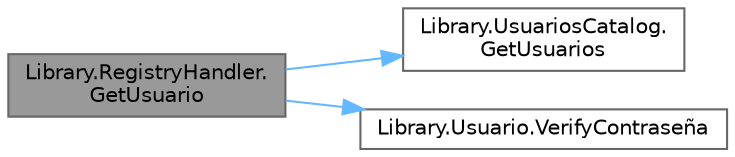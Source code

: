 digraph "Library.RegistryHandler.GetUsuario"
{
 // INTERACTIVE_SVG=YES
 // LATEX_PDF_SIZE
  bgcolor="transparent";
  edge [fontname=Helvetica,fontsize=10,labelfontname=Helvetica,labelfontsize=10];
  node [fontname=Helvetica,fontsize=10,shape=box,height=0.2,width=0.4];
  rankdir="LR";
  Node1 [label="Library.RegistryHandler.\lGetUsuario",height=0.2,width=0.4,color="gray40", fillcolor="grey60", style="filled", fontcolor="black",tooltip="Método para obtener los datos de un Usuario"];
  Node1 -> Node2 [color="steelblue1",style="solid"];
  Node2 [label="Library.UsuariosCatalog.\lGetUsuarios",height=0.2,width=0.4,color="grey40", fillcolor="white", style="filled",URL="$classLibrary_1_1UsuariosCatalog.html#a6a3f81b438afc68cd3809e603728f9bb",tooltip="Método para conocer los usuarios"];
  Node1 -> Node3 [color="steelblue1",style="solid"];
  Node3 [label="Library.Usuario.VerifyContraseña",height=0.2,width=0.4,color="grey40", fillcolor="white", style="filled",URL="$classLibrary_1_1Usuario.html#acbdfa6138482340a11d788735778f6ec",tooltip="Método verificar que la contraseña sea igual a la anteriormente ingresada al iniciar sesión"];
}
